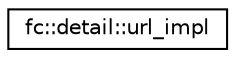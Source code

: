 digraph "Graphical Class Hierarchy"
{
  edge [fontname="Helvetica",fontsize="10",labelfontname="Helvetica",labelfontsize="10"];
  node [fontname="Helvetica",fontsize="10",shape=record];
  rankdir="LR";
  Node0 [label="fc::detail::url_impl",height=0.2,width=0.4,color="black", fillcolor="white", style="filled",URL="$classfc_1_1detail_1_1url__impl.html"];
}
